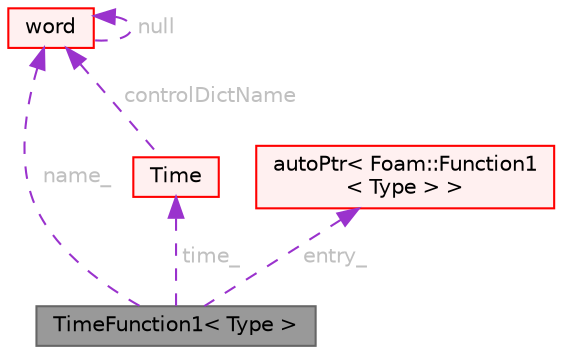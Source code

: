 digraph "TimeFunction1&lt; Type &gt;"
{
 // LATEX_PDF_SIZE
  bgcolor="transparent";
  edge [fontname=Helvetica,fontsize=10,labelfontname=Helvetica,labelfontsize=10];
  node [fontname=Helvetica,fontsize=10,shape=box,height=0.2,width=0.4];
  Node1 [id="Node000001",label="TimeFunction1\< Type \>",height=0.2,width=0.4,color="gray40", fillcolor="grey60", style="filled", fontcolor="black",tooltip="Light wrapper around Function1 to provide a mechanism to update time-based entries."];
  Node2 -> Node1 [id="edge1_Node000001_Node000002",dir="back",color="darkorchid3",style="dashed",tooltip=" ",label=" time_",fontcolor="grey" ];
  Node2 [id="Node000002",label="Time",height=0.2,width=0.4,color="red", fillcolor="#FFF0F0", style="filled",URL="$classFoam_1_1Time.html",tooltip="Class to control time during OpenFOAM simulations that is also the top-level objectRegistry."];
  Node29 -> Node2 [id="edge2_Node000002_Node000029",dir="back",color="darkorchid3",style="dashed",tooltip=" ",label=" controlDictName",fontcolor="grey" ];
  Node29 [id="Node000029",label="word",height=0.2,width=0.4,color="red", fillcolor="#FFF0F0", style="filled",URL="$classFoam_1_1word.html",tooltip="A class for handling words, derived from Foam::string."];
  Node29 -> Node29 [id="edge3_Node000029_Node000029",dir="back",color="darkorchid3",style="dashed",tooltip=" ",label=" null",fontcolor="grey" ];
  Node29 -> Node1 [id="edge4_Node000001_Node000029",dir="back",color="darkorchid3",style="dashed",tooltip=" ",label=" name_",fontcolor="grey" ];
  Node32 -> Node1 [id="edge5_Node000001_Node000032",dir="back",color="darkorchid3",style="dashed",tooltip=" ",label=" entry_",fontcolor="grey" ];
  Node32 [id="Node000032",label="autoPtr\< Foam::Function1\l\< Type \> \>",height=0.2,width=0.4,color="red", fillcolor="#FFF0F0", style="filled",URL="$classFoam_1_1autoPtr.html",tooltip=" "];
}
